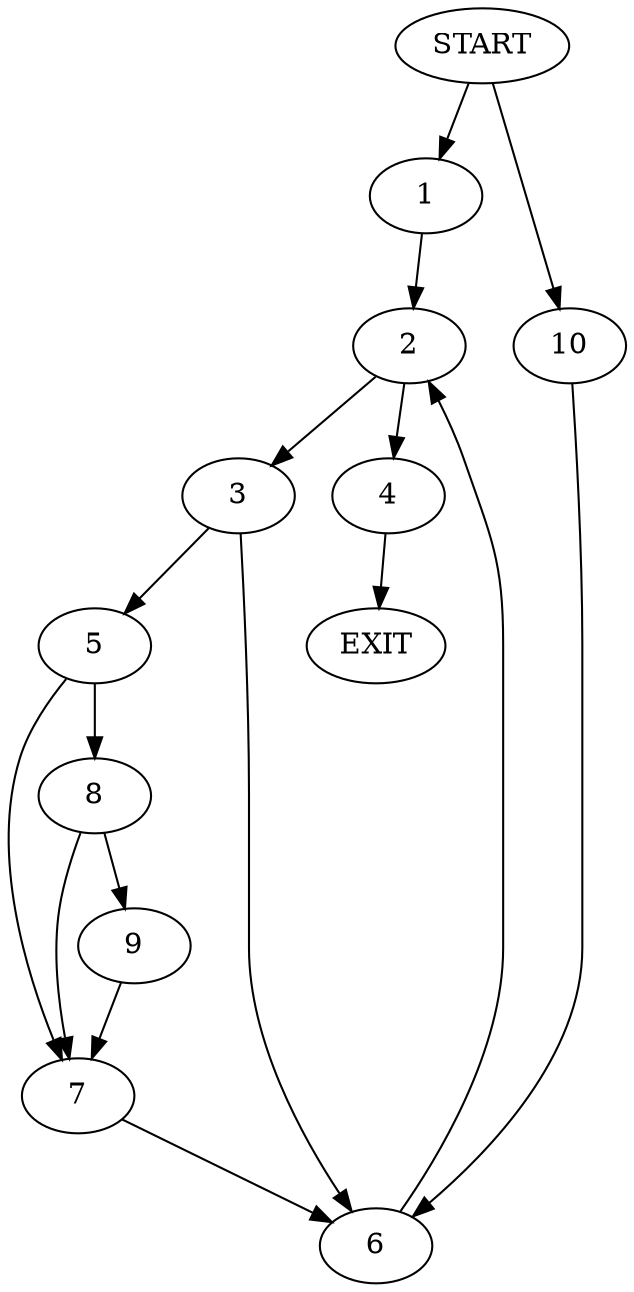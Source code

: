 digraph {
0 [label="START"]
11 [label="EXIT"]
0 -> 1
1 -> 2
2 -> 3
2 -> 4
3 -> 5
3 -> 6
4 -> 11
6 -> 2
5 -> 7
5 -> 8
8 -> 7
8 -> 9
7 -> 6
9 -> 7
0 -> 10
10 -> 6
}
